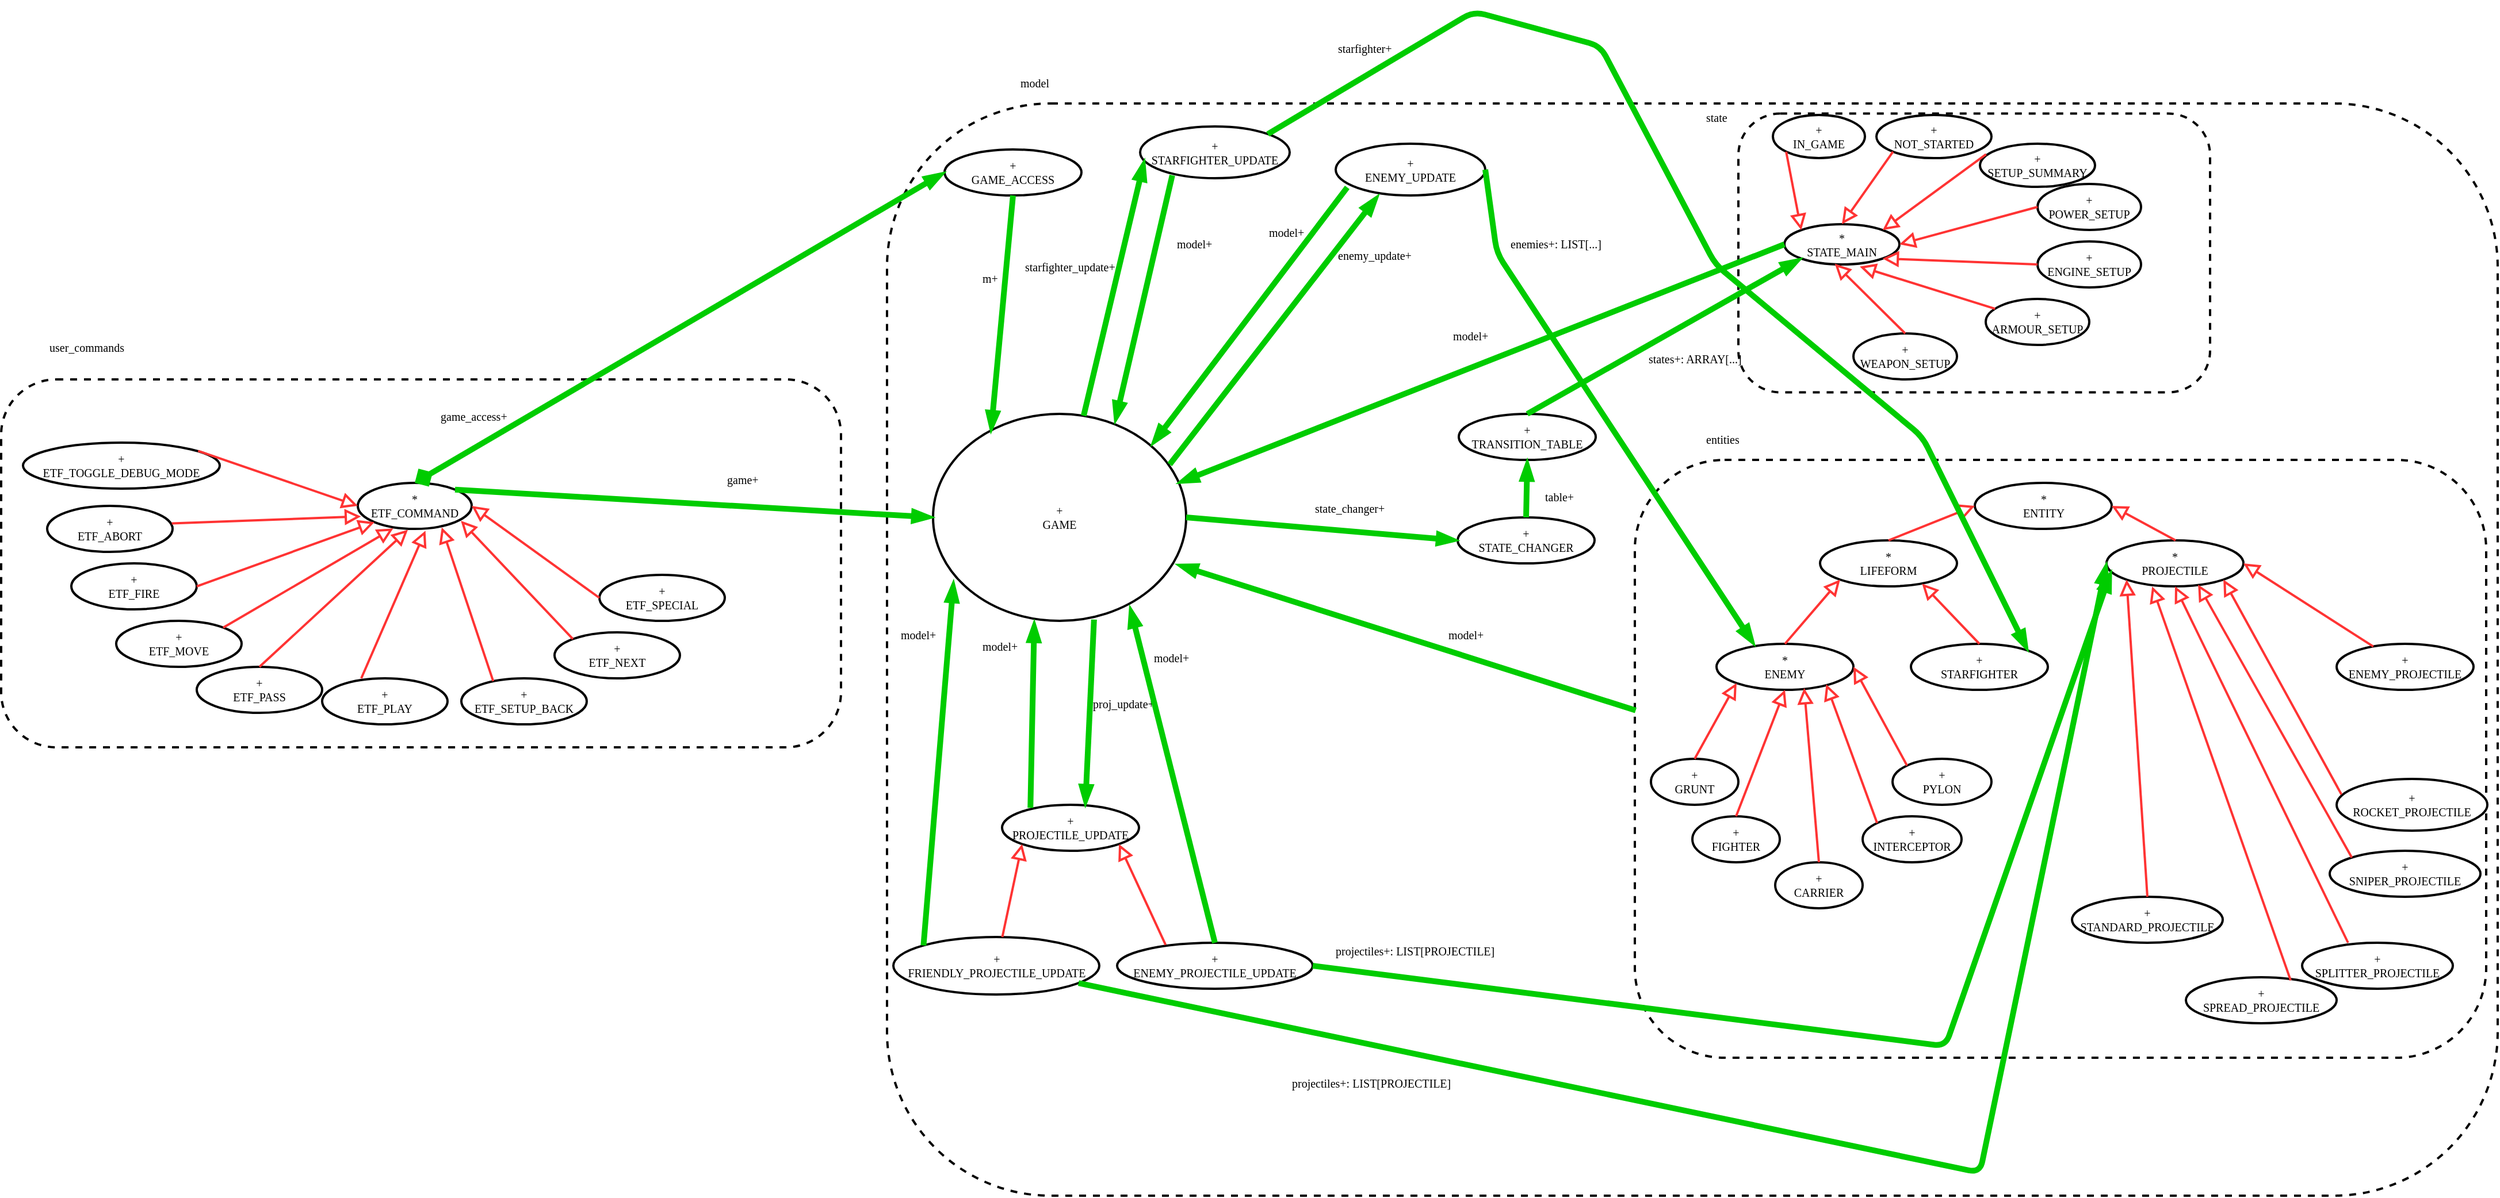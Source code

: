 <mxfile version="14.0.0" type="device"><diagram id="ReU5NcUBB_4A15FJH887" name="Page-1"><mxGraphModel dx="3156" dy="2209" grid="1" gridSize="10" guides="1" tooltips="1" connect="1" arrows="1" fold="1" page="1" pageScale="1" pageWidth="850" pageHeight="1100" math="0" shadow="0"><root><mxCell id="0"/><mxCell id="1" parent="0"/><mxCell id="oHRB5WaOVO9ByUk-o7bD-21" value="" style="rounded=1;whiteSpace=wrap;html=1;fontSize=10;dashed=1;strokeWidth=2;" vertex="1" parent="1"><mxGeometry x="-50" y="220" width="730" height="320" as="geometry"/></mxCell><mxCell id="oHRB5WaOVO9ByUk-o7bD-22" value="user_commands" style="text;html=1;fontSize=10;fontFamily=Verdena;" vertex="1" parent="1"><mxGeometry x="-10.003" y="180" width="70" height="25" as="geometry"/></mxCell><mxCell id="oHRB5WaOVO9ByUk-o7bD-1" value="*&lt;br&gt;ETF_COMMAND" style="ellipse;whiteSpace=wrap;html=1;rounded=1;fontSize=10;fontFamily=Verdena;strokeWidth=2;" vertex="1" parent="1"><mxGeometry x="260" y="310" width="99" height="40" as="geometry"/></mxCell><mxCell id="oHRB5WaOVO9ByUk-o7bD-2" value="+&lt;br&gt;ETF_ABORT" style="ellipse;whiteSpace=wrap;html=1;rounded=1;fontSize=10;fontFamily=Verdena;strokeWidth=2;" vertex="1" parent="1"><mxGeometry x="-10" y="330" width="109" height="40" as="geometry"/></mxCell><mxCell id="oHRB5WaOVO9ByUk-o7bD-3" value="+&lt;br&gt;ETF_FIRE" style="ellipse;whiteSpace=wrap;html=1;rounded=1;fontSize=10;fontFamily=Verdena;strokeWidth=2;" vertex="1" parent="1"><mxGeometry x="11" y="380" width="109" height="40" as="geometry"/></mxCell><mxCell id="oHRB5WaOVO9ByUk-o7bD-4" value="+&lt;br&gt;ETF_MOVE" style="ellipse;whiteSpace=wrap;html=1;rounded=1;fontSize=10;fontFamily=Verdena;strokeWidth=2;" vertex="1" parent="1"><mxGeometry x="50" y="430" width="109" height="40" as="geometry"/></mxCell><mxCell id="oHRB5WaOVO9ByUk-o7bD-5" value="+&lt;br&gt;ETF_PASS" style="ellipse;whiteSpace=wrap;html=1;rounded=1;fontSize=10;fontFamily=Verdena;strokeWidth=2;" vertex="1" parent="1"><mxGeometry x="120" y="470" width="109" height="40" as="geometry"/></mxCell><mxCell id="oHRB5WaOVO9ByUk-o7bD-6" value="+&lt;br&gt;ETF_PLAY" style="ellipse;whiteSpace=wrap;html=1;rounded=1;fontSize=10;fontFamily=Verdena;strokeWidth=2;" vertex="1" parent="1"><mxGeometry x="229" y="480" width="109" height="40" as="geometry"/></mxCell><mxCell id="oHRB5WaOVO9ByUk-o7bD-7" value="+&lt;br&gt;ETF_SETUP_BACK" style="ellipse;whiteSpace=wrap;html=1;rounded=1;fontSize=10;fontFamily=Verdena;strokeWidth=2;" vertex="1" parent="1"><mxGeometry x="350" y="480" width="109" height="40" as="geometry"/></mxCell><mxCell id="oHRB5WaOVO9ByUk-o7bD-8" value="+&lt;br&gt;ETF_NEXT" style="ellipse;whiteSpace=wrap;html=1;rounded=1;fontSize=10;fontFamily=Verdena;strokeWidth=2;" vertex="1" parent="1"><mxGeometry x="431" y="440" width="109" height="40" as="geometry"/></mxCell><mxCell id="oHRB5WaOVO9ByUk-o7bD-9" value="+&lt;br&gt;ETF_SPECIAL" style="ellipse;whiteSpace=wrap;html=1;rounded=1;fontSize=10;fontFamily=Verdena;strokeWidth=2;" vertex="1" parent="1"><mxGeometry x="470" y="390" width="109" height="40" as="geometry"/></mxCell><mxCell id="oHRB5WaOVO9ByUk-o7bD-10" value="+&lt;br&gt;ETF_TOGGLE_DEBUG_MODE" style="ellipse;whiteSpace=wrap;html=1;rounded=1;fontSize=10;fontFamily=Verdena;strokeWidth=2;" vertex="1" parent="1"><mxGeometry x="-31" y="275" width="171" height="40" as="geometry"/></mxCell><mxCell id="oHRB5WaOVO9ByUk-o7bD-11" value="" style="endArrow=block;html=1;strokeColor=#FF3333;strokeWidth=2;endFill=0;endSize=9;entryX=0;entryY=0.5;entryDx=0;entryDy=0;exitX=0.89;exitY=0.18;exitDx=0;exitDy=0;exitPerimeter=0;" edge="1" parent="1" source="oHRB5WaOVO9ByUk-o7bD-10" target="oHRB5WaOVO9ByUk-o7bD-1"><mxGeometry width="50" height="50" relative="1" as="geometry"><mxPoint x="110" y="310" as="sourcePoint"/><mxPoint x="110" y="250" as="targetPoint"/></mxGeometry></mxCell><mxCell id="oHRB5WaOVO9ByUk-o7bD-12" value="" style="endArrow=block;html=1;strokeColor=#FF3333;strokeWidth=2;endFill=0;endSize=9;entryX=0.028;entryY=0.73;entryDx=0;entryDy=0;entryPerimeter=0;exitX=0.994;exitY=0.38;exitDx=0;exitDy=0;exitPerimeter=0;" edge="1" parent="1" source="oHRB5WaOVO9ByUk-o7bD-2" target="oHRB5WaOVO9ByUk-o7bD-1"><mxGeometry width="50" height="50" relative="1" as="geometry"><mxPoint x="80" y="370" as="sourcePoint"/><mxPoint x="270" y="340" as="targetPoint"/></mxGeometry></mxCell><mxCell id="oHRB5WaOVO9ByUk-o7bD-13" value="" style="endArrow=block;html=1;strokeColor=#FF3333;strokeWidth=2;endFill=0;endSize=9;entryX=0;entryY=1;entryDx=0;entryDy=0;exitX=1;exitY=0.5;exitDx=0;exitDy=0;" edge="1" parent="1" source="oHRB5WaOVO9ByUk-o7bD-3" target="oHRB5WaOVO9ByUk-o7bD-1"><mxGeometry width="50" height="50" relative="1" as="geometry"><mxPoint x="130" y="330" as="sourcePoint"/><mxPoint x="280" y="350" as="targetPoint"/></mxGeometry></mxCell><mxCell id="oHRB5WaOVO9ByUk-o7bD-14" value="" style="endArrow=block;html=1;strokeColor=#FF3333;strokeWidth=2;endFill=0;endSize=9;entryX=0.311;entryY=0.99;entryDx=0;entryDy=0;exitX=1;exitY=0;exitDx=0;exitDy=0;entryPerimeter=0;" edge="1" parent="1" source="oHRB5WaOVO9ByUk-o7bD-4" target="oHRB5WaOVO9ByUk-o7bD-1"><mxGeometry width="50" height="50" relative="1" as="geometry"><mxPoint x="140" y="340" as="sourcePoint"/><mxPoint x="290" y="360" as="targetPoint"/></mxGeometry></mxCell><mxCell id="oHRB5WaOVO9ByUk-o7bD-15" value="" style="endArrow=block;html=1;strokeColor=#FF3333;strokeWidth=2;endFill=0;endSize=9;entryX=0.44;entryY=1.02;entryDx=0;entryDy=0;exitX=0.5;exitY=0;exitDx=0;exitDy=0;entryPerimeter=0;" edge="1" parent="1" source="oHRB5WaOVO9ByUk-o7bD-5" target="oHRB5WaOVO9ByUk-o7bD-1"><mxGeometry width="50" height="50" relative="1" as="geometry"><mxPoint x="150" y="350" as="sourcePoint"/><mxPoint x="300" y="370" as="targetPoint"/></mxGeometry></mxCell><mxCell id="oHRB5WaOVO9ByUk-o7bD-16" value="" style="endArrow=block;html=1;strokeColor=#FF3333;strokeWidth=2;endFill=0;endSize=9;entryX=0.594;entryY=1.04;entryDx=0;entryDy=0;exitX=0.312;exitY=0;exitDx=0;exitDy=0;exitPerimeter=0;entryPerimeter=0;" edge="1" parent="1" source="oHRB5WaOVO9ByUk-o7bD-6" target="oHRB5WaOVO9ByUk-o7bD-1"><mxGeometry width="50" height="50" relative="1" as="geometry"><mxPoint x="160" y="360" as="sourcePoint"/><mxPoint x="310" y="380" as="targetPoint"/></mxGeometry></mxCell><mxCell id="oHRB5WaOVO9ByUk-o7bD-17" value="" style="endArrow=block;html=1;strokeColor=#FF3333;strokeWidth=2;endFill=0;endSize=9;exitX=0.254;exitY=0.062;exitDx=0;exitDy=0;exitPerimeter=0;entryX=0.737;entryY=0.967;entryDx=0;entryDy=0;entryPerimeter=0;" edge="1" parent="1" source="oHRB5WaOVO9ByUk-o7bD-7" target="oHRB5WaOVO9ByUk-o7bD-1"><mxGeometry width="50" height="50" relative="1" as="geometry"><mxPoint x="170" y="370" as="sourcePoint"/><mxPoint x="320" y="390" as="targetPoint"/></mxGeometry></mxCell><mxCell id="oHRB5WaOVO9ByUk-o7bD-18" value="" style="endArrow=block;html=1;strokeColor=#FF3333;strokeWidth=2;endFill=0;endSize=9;entryX=0.905;entryY=0.824;entryDx=0;entryDy=0;exitX=0;exitY=0;exitDx=0;exitDy=0;entryPerimeter=0;" edge="1" parent="1" source="oHRB5WaOVO9ByUk-o7bD-8" target="oHRB5WaOVO9ByUk-o7bD-1"><mxGeometry width="50" height="50" relative="1" as="geometry"><mxPoint x="440" y="480" as="sourcePoint"/><mxPoint x="348.012" y="356.8" as="targetPoint"/></mxGeometry></mxCell><mxCell id="oHRB5WaOVO9ByUk-o7bD-19" value="" style="endArrow=block;html=1;strokeColor=#FF3333;strokeWidth=2;endFill=0;endSize=9;entryX=1;entryY=0.5;entryDx=0;entryDy=0;exitX=0;exitY=0.5;exitDx=0;exitDy=0;" edge="1" parent="1" source="oHRB5WaOVO9ByUk-o7bD-9" target="oHRB5WaOVO9ByUk-o7bD-1"><mxGeometry width="50" height="50" relative="1" as="geometry"><mxPoint x="450" y="490" as="sourcePoint"/><mxPoint x="358.012" y="366.8" as="targetPoint"/></mxGeometry></mxCell><mxCell id="oHRB5WaOVO9ByUk-o7bD-23" value="" style="rounded=1;whiteSpace=wrap;html=1;fontSize=10;dashed=1;strokeWidth=2;" vertex="1" parent="1"><mxGeometry x="720" y="-20" width="1400" height="950" as="geometry"/></mxCell><mxCell id="oHRB5WaOVO9ByUk-o7bD-24" value="model" style="text;html=1;fontSize=10;fontFamily=Verdena;" vertex="1" parent="1"><mxGeometry x="834.497" y="-50" width="70" height="25" as="geometry"/></mxCell><mxCell id="oHRB5WaOVO9ByUk-o7bD-25" value="+&lt;br&gt;GAME" style="ellipse;whiteSpace=wrap;html=1;rounded=1;fontSize=10;fontFamily=Verdena;strokeWidth=2;" vertex="1" parent="1"><mxGeometry x="760" y="250" width="220" height="180" as="geometry"/></mxCell><mxCell id="oHRB5WaOVO9ByUk-o7bD-26" value="+&lt;br&gt;GAME_ACCESS" style="ellipse;whiteSpace=wrap;html=1;rounded=1;fontSize=10;fontFamily=Verdena;strokeWidth=2;" vertex="1" parent="1"><mxGeometry x="770" y="20" width="119" height="40" as="geometry"/></mxCell><mxCell id="oHRB5WaOVO9ByUk-o7bD-27" value="" style="endArrow=blockThin;html=1;strokeColor=#00CC00;strokeWidth=5;endFill=1;startArrow=diamond;startFill=1;entryX=0;entryY=0.5;entryDx=0;entryDy=0;exitX=0.5;exitY=0;exitDx=0;exitDy=0;" edge="1" parent="1" source="oHRB5WaOVO9ByUk-o7bD-1" target="oHRB5WaOVO9ByUk-o7bD-26"><mxGeometry width="50" height="50" relative="1" as="geometry"><mxPoint x="390" y="325" as="sourcePoint"/><mxPoint x="490" y="325" as="targetPoint"/></mxGeometry></mxCell><mxCell id="oHRB5WaOVO9ByUk-o7bD-28" value="game_access+" style="text;html=1;fontSize=10;fontFamily=Verdena;" vertex="1" parent="1"><mxGeometry x="330" y="240" width="81" height="20" as="geometry"/></mxCell><mxCell id="oHRB5WaOVO9ByUk-o7bD-29" value="" style="endArrow=blockThin;html=1;strokeColor=#00CC00;strokeWidth=5;endFill=1;entryX=0;entryY=0.5;entryDx=0;entryDy=0;exitX=1;exitY=0;exitDx=0;exitDy=0;" edge="1" parent="1" source="oHRB5WaOVO9ByUk-o7bD-1" target="oHRB5WaOVO9ByUk-o7bD-25"><mxGeometry width="50" height="50" relative="1" as="geometry"><mxPoint x="370" y="320" as="sourcePoint"/><mxPoint x="816.52" y="218.48" as="targetPoint"/></mxGeometry></mxCell><mxCell id="oHRB5WaOVO9ByUk-o7bD-30" value="game+" style="text;html=1;fontSize=10;fontFamily=Verdena;" vertex="1" parent="1"><mxGeometry x="579" y="295" width="84" height="20" as="geometry"/></mxCell><mxCell id="oHRB5WaOVO9ByUk-o7bD-31" value="" style="endArrow=blockThin;html=1;strokeColor=#00CC00;strokeWidth=5;endFill=1;exitX=0.5;exitY=1;exitDx=0;exitDy=0;entryX=0.229;entryY=0.087;entryDx=0;entryDy=0;entryPerimeter=0;" edge="1" parent="1" source="oHRB5WaOVO9ByUk-o7bD-26" target="oHRB5WaOVO9ByUk-o7bD-25"><mxGeometry width="50" height="50" relative="1" as="geometry"><mxPoint x="870" y="210" as="sourcePoint"/><mxPoint x="870" y="250" as="targetPoint"/></mxGeometry></mxCell><mxCell id="oHRB5WaOVO9ByUk-o7bD-32" value="m+" style="text;html=1;fontSize=10;fontFamily=Verdena;" vertex="1" parent="1"><mxGeometry x="800.5" y="120" width="84" height="20" as="geometry"/></mxCell><mxCell id="oHRB5WaOVO9ByUk-o7bD-37" value="+&lt;br&gt;PROJECTILE_UPDATE" style="ellipse;whiteSpace=wrap;html=1;rounded=1;fontSize=10;fontFamily=Verdena;strokeWidth=2;" vertex="1" parent="1"><mxGeometry x="820" y="590" width="119" height="40" as="geometry"/></mxCell><mxCell id="oHRB5WaOVO9ByUk-o7bD-38" value="" style="endArrow=blockThin;html=1;strokeColor=#00CC00;strokeWidth=5;endFill=1;exitX=0.207;exitY=0.067;exitDx=0;exitDy=0;entryX=0.4;entryY=1.002;entryDx=0;entryDy=0;entryPerimeter=0;exitPerimeter=0;" edge="1" parent="1" source="oHRB5WaOVO9ByUk-o7bD-37" target="oHRB5WaOVO9ByUk-o7bD-25"><mxGeometry width="50" height="50" relative="1" as="geometry"><mxPoint x="850" y="355" as="sourcePoint"/><mxPoint x="990" y="355" as="targetPoint"/></mxGeometry></mxCell><mxCell id="oHRB5WaOVO9ByUk-o7bD-39" value="proj_update+" style="text;html=1;fontSize=10;fontFamily=Verdena;" vertex="1" parent="1"><mxGeometry x="897" y="490" width="50" height="20" as="geometry"/></mxCell><mxCell id="oHRB5WaOVO9ByUk-o7bD-41" value="model+" style="text;html=1;fontSize=10;fontFamily=Verdena;" vertex="1" parent="1"><mxGeometry x="800.5" y="440" width="34" height="20" as="geometry"/></mxCell><mxCell id="oHRB5WaOVO9ByUk-o7bD-42" value="" style="endArrow=blockThin;html=1;strokeColor=#00CC00;strokeWidth=5;endFill=1;exitX=0.636;exitY=0.994;exitDx=0;exitDy=0;entryX=0.608;entryY=0.022;entryDx=0;entryDy=0;entryPerimeter=0;exitPerimeter=0;" edge="1" parent="1" source="oHRB5WaOVO9ByUk-o7bD-25" target="oHRB5WaOVO9ByUk-o7bD-37"><mxGeometry width="50" height="50" relative="1" as="geometry"><mxPoint x="778.5" y="519.17" as="sourcePoint"/><mxPoint x="918.5" y="519.17" as="targetPoint"/></mxGeometry></mxCell><mxCell id="oHRB5WaOVO9ByUk-o7bD-44" value="+&lt;br&gt;FRIENDLY_PROJECTILE_UPDATE" style="ellipse;whiteSpace=wrap;html=1;rounded=1;fontSize=10;fontFamily=Verdena;strokeWidth=2;" vertex="1" parent="1"><mxGeometry x="725.5" y="705" width="179" height="50" as="geometry"/></mxCell><mxCell id="oHRB5WaOVO9ByUk-o7bD-47" value="" style="endArrow=block;html=1;strokeColor=#FF3333;strokeWidth=2;endFill=0;endSize=9;entryX=0;entryY=1;entryDx=0;entryDy=0;" edge="1" parent="1" source="oHRB5WaOVO9ByUk-o7bD-44" target="oHRB5WaOVO9ByUk-o7bD-37"><mxGeometry width="50" height="50" relative="1" as="geometry"><mxPoint x="810" y="550" as="sourcePoint"/><mxPoint x="810" y="490" as="targetPoint"/></mxGeometry></mxCell><mxCell id="oHRB5WaOVO9ByUk-o7bD-50" value="+&lt;br&gt;ENEMY_PROJECTILE_UPDATE" style="ellipse;whiteSpace=wrap;html=1;rounded=1;fontSize=10;fontFamily=Verdena;strokeWidth=2;" vertex="1" parent="1"><mxGeometry x="920" y="710" width="170" height="40" as="geometry"/></mxCell><mxCell id="oHRB5WaOVO9ByUk-o7bD-51" value="" style="endArrow=block;html=1;strokeColor=#FF3333;strokeWidth=2;endFill=0;endSize=9;entryX=1;entryY=1;entryDx=0;entryDy=0;exitX=0.248;exitY=0.046;exitDx=0;exitDy=0;exitPerimeter=0;" edge="1" parent="1" source="oHRB5WaOVO9ByUk-o7bD-50" target="oHRB5WaOVO9ByUk-o7bD-37"><mxGeometry width="50" height="50" relative="1" as="geometry"><mxPoint x="990" y="530" as="sourcePoint"/><mxPoint x="990" y="470" as="targetPoint"/></mxGeometry></mxCell><mxCell id="oHRB5WaOVO9ByUk-o7bD-52" value="" style="endArrow=blockThin;html=1;strokeColor=#00CC00;strokeWidth=5;endFill=1;exitX=0;exitY=0;exitDx=0;exitDy=0;entryX=0.081;entryY=0.809;entryDx=0;entryDy=0;entryPerimeter=0;" edge="1" parent="1" source="oHRB5WaOVO9ByUk-o7bD-44" target="oHRB5WaOVO9ByUk-o7bD-25"><mxGeometry width="50" height="50" relative="1" as="geometry"><mxPoint x="759.689" y="532.58" as="sourcePoint"/><mxPoint x="827.545" y="287.412" as="targetPoint"/></mxGeometry></mxCell><mxCell id="oHRB5WaOVO9ByUk-o7bD-53" value="model+" style="text;html=1;fontSize=10;fontFamily=Verdena;" vertex="1" parent="1"><mxGeometry x="730" y="430" width="30" height="20" as="geometry"/></mxCell><mxCell id="oHRB5WaOVO9ByUk-o7bD-54" value="" style="endArrow=blockThin;html=1;strokeColor=#00CC00;strokeWidth=5;endFill=1;exitX=0.5;exitY=0;exitDx=0;exitDy=0;entryX=0.778;entryY=0.932;entryDx=0;entryDy=0;entryPerimeter=0;" edge="1" parent="1" source="oHRB5WaOVO9ByUk-o7bD-50" target="oHRB5WaOVO9ByUk-o7bD-25"><mxGeometry width="50" height="50" relative="1" as="geometry"><mxPoint x="1055" y="412.08" as="sourcePoint"/><mxPoint x="1195" y="412.08" as="targetPoint"/></mxGeometry></mxCell><mxCell id="oHRB5WaOVO9ByUk-o7bD-55" value="model+" style="text;html=1;fontSize=10;fontFamily=Verdena;" vertex="1" parent="1"><mxGeometry x="950" y="450" width="40" height="20" as="geometry"/></mxCell><mxCell id="oHRB5WaOVO9ByUk-o7bD-57" value="+&lt;br&gt;STARFIGHTER_UPDATE" style="ellipse;whiteSpace=wrap;html=1;rounded=1;fontSize=10;fontFamily=Verdena;strokeWidth=2;" vertex="1" parent="1"><mxGeometry x="940" width="130" height="45" as="geometry"/></mxCell><mxCell id="oHRB5WaOVO9ByUk-o7bD-58" value="" style="endArrow=blockThin;html=1;strokeColor=#00CC00;strokeWidth=5;endFill=1;entryX=0.029;entryY=0.651;entryDx=0;entryDy=0;entryPerimeter=0;" edge="1" parent="1" source="oHRB5WaOVO9ByUk-o7bD-25" target="oHRB5WaOVO9ByUk-o7bD-57"><mxGeometry width="50" height="50" relative="1" as="geometry"><mxPoint x="934" y="265" as="sourcePoint"/><mxPoint x="1170" y="320" as="targetPoint"/></mxGeometry></mxCell><mxCell id="oHRB5WaOVO9ByUk-o7bD-59" value="starfighter_update+" style="text;html=1;fontSize=10;fontFamily=Verdena;" vertex="1" parent="1"><mxGeometry x="837.5" y="110" width="84" height="20" as="geometry"/></mxCell><mxCell id="oHRB5WaOVO9ByUk-o7bD-60" value="" style="endArrow=blockThin;html=1;strokeColor=#00CC00;strokeWidth=5;endFill=1;exitX=0.215;exitY=0.943;exitDx=0;exitDy=0;exitPerimeter=0;entryX=0.719;entryY=0.041;entryDx=0;entryDy=0;entryPerimeter=0;" edge="1" parent="1" source="oHRB5WaOVO9ByUk-o7bD-57" target="oHRB5WaOVO9ByUk-o7bD-25"><mxGeometry width="50" height="50" relative="1" as="geometry"><mxPoint x="1050" y="262.16" as="sourcePoint"/><mxPoint x="1190" y="262.16" as="targetPoint"/></mxGeometry></mxCell><mxCell id="oHRB5WaOVO9ByUk-o7bD-61" value="model+" style="text;html=1;fontSize=10;fontFamily=Verdena;" vertex="1" parent="1"><mxGeometry x="970" y="90" width="84" height="20" as="geometry"/></mxCell><mxCell id="oHRB5WaOVO9ByUk-o7bD-62" value="+&lt;br&gt;ENEMY_UPDATE" style="ellipse;whiteSpace=wrap;html=1;rounded=1;fontSize=10;fontFamily=Verdena;strokeWidth=2;" vertex="1" parent="1"><mxGeometry x="1110" y="15" width="130" height="45" as="geometry"/></mxCell><mxCell id="oHRB5WaOVO9ByUk-o7bD-63" value="" style="endArrow=blockThin;html=1;strokeColor=#00CC00;strokeWidth=5;endFill=1;exitX=0.077;exitY=0.844;exitDx=0;exitDy=0;exitPerimeter=0;entryX=0.864;entryY=0.15;entryDx=0;entryDy=0;entryPerimeter=0;" edge="1" parent="1" source="oHRB5WaOVO9ByUk-o7bD-62" target="oHRB5WaOVO9ByUk-o7bD-25"><mxGeometry width="50" height="50" relative="1" as="geometry"><mxPoint x="1180" y="275" as="sourcePoint"/><mxPoint x="1320" y="275" as="targetPoint"/></mxGeometry></mxCell><mxCell id="oHRB5WaOVO9ByUk-o7bD-64" value="model+" style="text;html=1;fontSize=10;fontFamily=Verdena;" vertex="1" parent="1"><mxGeometry x="1050" y="80" width="84" height="20" as="geometry"/></mxCell><mxCell id="oHRB5WaOVO9ByUk-o7bD-65" value="" style="endArrow=blockThin;html=1;strokeColor=#00CC00;strokeWidth=5;endFill=1;exitX=0.935;exitY=0.244;exitDx=0;exitDy=0;entryX=0.285;entryY=1;entryDx=0;entryDy=0;entryPerimeter=0;exitPerimeter=0;" edge="1" parent="1" source="oHRB5WaOVO9ByUk-o7bD-25" target="oHRB5WaOVO9ByUk-o7bD-62"><mxGeometry width="50" height="50" relative="1" as="geometry"><mxPoint x="1005" y="320" as="sourcePoint"/><mxPoint x="1145" y="320" as="targetPoint"/></mxGeometry></mxCell><mxCell id="oHRB5WaOVO9ByUk-o7bD-66" value="enemy_update+" style="text;html=1;fontSize=10;fontFamily=Verdena;" vertex="1" parent="1"><mxGeometry x="1110" y="100" width="84" height="20" as="geometry"/></mxCell><mxCell id="oHRB5WaOVO9ByUk-o7bD-67" value="" style="rounded=1;whiteSpace=wrap;html=1;fontSize=10;dashed=1;strokeWidth=2;" vertex="1" parent="1"><mxGeometry x="1460" y="-11.25" width="410" height="242.5" as="geometry"/></mxCell><mxCell id="oHRB5WaOVO9ByUk-o7bD-68" value="state" style="text;html=1;fontSize=10;fontFamily=Verdena;" vertex="1" parent="1"><mxGeometry x="1429.997" y="-20" width="70" height="25" as="geometry"/></mxCell><mxCell id="oHRB5WaOVO9ByUk-o7bD-69" value="*&lt;br&gt;STATE_MAIN" style="ellipse;whiteSpace=wrap;html=1;rounded=1;fontSize=10;fontFamily=Verdena;strokeWidth=2;" vertex="1" parent="1"><mxGeometry x="1500" y="85" width="100" height="35" as="geometry"/></mxCell><mxCell id="oHRB5WaOVO9ByUk-o7bD-70" value="+&lt;br&gt;WEAPON_SETUP" style="ellipse;whiteSpace=wrap;html=1;rounded=1;fontSize=10;fontFamily=Verdena;strokeWidth=2;" vertex="1" parent="1"><mxGeometry x="1560" y="180" width="90" height="40" as="geometry"/></mxCell><mxCell id="oHRB5WaOVO9ByUk-o7bD-72" value="+&lt;br&gt;ENGINE_SETUP" style="ellipse;whiteSpace=wrap;html=1;rounded=1;fontSize=10;fontFamily=Verdena;strokeWidth=2;" vertex="1" parent="1"><mxGeometry x="1720" y="100" width="90" height="40" as="geometry"/></mxCell><mxCell id="oHRB5WaOVO9ByUk-o7bD-73" value="+&lt;br&gt;ARMOUR_SETUP" style="ellipse;whiteSpace=wrap;html=1;rounded=1;fontSize=10;fontFamily=Verdena;strokeWidth=2;" vertex="1" parent="1"><mxGeometry x="1675" y="150" width="90" height="40" as="geometry"/></mxCell><mxCell id="oHRB5WaOVO9ByUk-o7bD-74" value="+&lt;br&gt;POWER_SETUP" style="ellipse;whiteSpace=wrap;html=1;rounded=1;fontSize=10;fontFamily=Verdena;strokeWidth=2;" vertex="1" parent="1"><mxGeometry x="1720" y="50" width="90" height="40" as="geometry"/></mxCell><mxCell id="oHRB5WaOVO9ByUk-o7bD-75" value="+&lt;br&gt;SETUP_SUMMARY" style="ellipse;whiteSpace=wrap;html=1;rounded=1;fontSize=10;fontFamily=Verdena;strokeWidth=2;" vertex="1" parent="1"><mxGeometry x="1670" y="15" width="100" height="37.5" as="geometry"/></mxCell><mxCell id="oHRB5WaOVO9ByUk-o7bD-76" value="+&lt;br&gt;NOT_STARTED" style="ellipse;whiteSpace=wrap;html=1;rounded=1;fontSize=10;fontFamily=Verdena;strokeWidth=2;" vertex="1" parent="1"><mxGeometry x="1580" y="-10" width="100" height="37.5" as="geometry"/></mxCell><mxCell id="oHRB5WaOVO9ByUk-o7bD-78" value="+&lt;br&gt;IN_GAME" style="ellipse;whiteSpace=wrap;html=1;rounded=1;fontSize=10;fontFamily=Verdena;strokeWidth=2;" vertex="1" parent="1"><mxGeometry x="1490" y="-10" width="80" height="37.5" as="geometry"/></mxCell><mxCell id="oHRB5WaOVO9ByUk-o7bD-79" value="" style="endArrow=block;html=1;strokeColor=#FF3333;strokeWidth=2;endFill=0;endSize=9;exitX=0.5;exitY=0;exitDx=0;exitDy=0;entryX=0.438;entryY=0.981;entryDx=0;entryDy=0;entryPerimeter=0;" edge="1" parent="1" source="oHRB5WaOVO9ByUk-o7bD-70" target="oHRB5WaOVO9ByUk-o7bD-69"><mxGeometry width="50" height="50" relative="1" as="geometry"><mxPoint x="1424.83" y="87.5" as="sourcePoint"/><mxPoint x="1424.83" y="27.5" as="targetPoint"/></mxGeometry></mxCell><mxCell id="oHRB5WaOVO9ByUk-o7bD-80" value="" style="endArrow=block;html=1;strokeColor=#FF3333;strokeWidth=2;endFill=0;endSize=9;entryX=0.655;entryY=1.052;entryDx=0;entryDy=0;entryPerimeter=0;" edge="1" parent="1" source="oHRB5WaOVO9ByUk-o7bD-73" target="oHRB5WaOVO9ByUk-o7bD-69"><mxGeometry width="50" height="50" relative="1" as="geometry"><mxPoint x="1440" y="106.18" as="sourcePoint"/><mxPoint x="1475" y="100" as="targetPoint"/></mxGeometry></mxCell><mxCell id="oHRB5WaOVO9ByUk-o7bD-81" value="" style="endArrow=block;html=1;strokeColor=#FF3333;strokeWidth=2;endFill=0;endSize=9;exitX=0;exitY=0.5;exitDx=0;exitDy=0;entryX=1;entryY=1;entryDx=0;entryDy=0;" edge="1" parent="1" source="oHRB5WaOVO9ByUk-o7bD-72" target="oHRB5WaOVO9ByUk-o7bD-69"><mxGeometry width="50" height="50" relative="1" as="geometry"><mxPoint x="1438.02" y="124" as="sourcePoint"/><mxPoint x="1476.7" y="78.35" as="targetPoint"/></mxGeometry></mxCell><mxCell id="oHRB5WaOVO9ByUk-o7bD-82" value="" style="endArrow=block;html=1;strokeColor=#FF3333;strokeWidth=2;endFill=0;endSize=9;exitX=0;exitY=0.5;exitDx=0;exitDy=0;entryX=1;entryY=0.5;entryDx=0;entryDy=0;" edge="1" parent="1" source="oHRB5WaOVO9ByUk-o7bD-74" target="oHRB5WaOVO9ByUk-o7bD-69"><mxGeometry width="50" height="50" relative="1" as="geometry"><mxPoint x="1457.99" y="163.68" as="sourcePoint"/><mxPoint x="1489.3" y="83.005" as="targetPoint"/></mxGeometry></mxCell><mxCell id="oHRB5WaOVO9ByUk-o7bD-83" value="" style="endArrow=block;html=1;strokeColor=#FF3333;strokeWidth=2;endFill=0;endSize=9;exitX=0.053;exitY=0.244;exitDx=0;exitDy=0;exitPerimeter=0;entryX=1;entryY=0;entryDx=0;entryDy=0;" edge="1" parent="1" source="oHRB5WaOVO9ByUk-o7bD-75" target="oHRB5WaOVO9ByUk-o7bD-69"><mxGeometry width="50" height="50" relative="1" as="geometry"><mxPoint x="1495.7" y="186.02" as="sourcePoint"/><mxPoint x="1505.7" y="86.33" as="targetPoint"/></mxGeometry></mxCell><mxCell id="oHRB5WaOVO9ByUk-o7bD-84" value="" style="endArrow=block;html=1;strokeColor=#FF3333;strokeWidth=2;endFill=0;endSize=9;exitX=0;exitY=1;exitDx=0;exitDy=0;entryX=0.5;entryY=0;entryDx=0;entryDy=0;" edge="1" parent="1" source="oHRB5WaOVO9ByUk-o7bD-76" target="oHRB5WaOVO9ByUk-o7bD-69"><mxGeometry width="50" height="50" relative="1" as="geometry"><mxPoint x="1603.6" y="128.49" as="sourcePoint"/><mxPoint x="1555.0" y="52.505" as="targetPoint"/></mxGeometry></mxCell><mxCell id="oHRB5WaOVO9ByUk-o7bD-85" value="" style="endArrow=block;html=1;strokeColor=#FF3333;strokeWidth=2;endFill=0;endSize=9;exitX=0;exitY=1;exitDx=0;exitDy=0;entryX=0;entryY=0;entryDx=0;entryDy=0;" edge="1" parent="1" source="oHRB5WaOVO9ByUk-o7bD-78" target="oHRB5WaOVO9ByUk-o7bD-69"><mxGeometry width="50" height="50" relative="1" as="geometry"><mxPoint x="1603.0" y="88.007" as="sourcePoint"/><mxPoint x="1570.0" y="39.995" as="targetPoint"/></mxGeometry></mxCell><mxCell id="oHRB5WaOVO9ByUk-o7bD-87" value="model+" style="text;html=1;fontSize=10;fontFamily=Verdena;" vertex="1" parent="1"><mxGeometry x="1210" y="170" width="84" height="20" as="geometry"/></mxCell><mxCell id="oHRB5WaOVO9ByUk-o7bD-88" value="" style="endArrow=blockThin;html=1;strokeColor=#00CC00;strokeWidth=5;endFill=1;exitX=0;exitY=0.5;exitDx=0;exitDy=0;entryX=0.968;entryY=0.334;entryDx=0;entryDy=0;entryPerimeter=0;" edge="1" parent="1" source="oHRB5WaOVO9ByUk-o7bD-69" target="oHRB5WaOVO9ByUk-o7bD-25"><mxGeometry width="50" height="50" relative="1" as="geometry"><mxPoint x="1280" y="315" as="sourcePoint"/><mxPoint x="1420" y="315" as="targetPoint"/></mxGeometry></mxCell><mxCell id="oHRB5WaOVO9ByUk-o7bD-90" value="+&lt;br&gt;STATE_CHANGER" style="ellipse;whiteSpace=wrap;html=1;rounded=1;fontSize=10;fontFamily=Verdena;strokeWidth=2;" vertex="1" parent="1"><mxGeometry x="1216" y="340.0" width="119" height="40" as="geometry"/></mxCell><mxCell id="oHRB5WaOVO9ByUk-o7bD-91" value="+&lt;br&gt;TRANSITION_TABLE" style="ellipse;whiteSpace=wrap;html=1;rounded=1;fontSize=10;fontFamily=Verdena;strokeWidth=2;" vertex="1" parent="1"><mxGeometry x="1217" y="250" width="119" height="40" as="geometry"/></mxCell><mxCell id="oHRB5WaOVO9ByUk-o7bD-92" value="" style="endArrow=blockThin;html=1;strokeColor=#00CC00;strokeWidth=5;endFill=1;entryX=0;entryY=1;entryDx=0;entryDy=0;exitX=0.5;exitY=0;exitDx=0;exitDy=0;" edge="1" parent="1" source="oHRB5WaOVO9ByUk-o7bD-91" target="oHRB5WaOVO9ByUk-o7bD-69"><mxGeometry width="50" height="50" relative="1" as="geometry"><mxPoint x="1389" y="329.17" as="sourcePoint"/><mxPoint x="1529" y="329.17" as="targetPoint"/></mxGeometry></mxCell><mxCell id="oHRB5WaOVO9ByUk-o7bD-94" value="" style="endArrow=blockThin;html=1;strokeColor=#00CC00;strokeWidth=5;endFill=1;exitX=1;exitY=0.5;exitDx=0;exitDy=0;entryX=0;entryY=0.5;entryDx=0;entryDy=0;" edge="1" parent="1" source="oHRB5WaOVO9ByUk-o7bD-25" target="oHRB5WaOVO9ByUk-o7bD-90"><mxGeometry width="50" height="50" relative="1" as="geometry"><mxPoint x="1134" y="323.34" as="sourcePoint"/><mxPoint x="1274" y="323.34" as="targetPoint"/></mxGeometry></mxCell><mxCell id="oHRB5WaOVO9ByUk-o7bD-95" value="state_changer+" style="text;html=1;fontSize=10;fontFamily=Verdena;" vertex="1" parent="1"><mxGeometry x="1090" y="320" width="84" height="20" as="geometry"/></mxCell><mxCell id="oHRB5WaOVO9ByUk-o7bD-93" value="states+: ARRAY[...]" style="text;html=1;fontSize=10;fontFamily=Verdena;" vertex="1" parent="1"><mxGeometry x="1380" y="190" width="84" height="20" as="geometry"/></mxCell><mxCell id="oHRB5WaOVO9ByUk-o7bD-97" value="" style="endArrow=blockThin;html=1;strokeColor=#00CC00;strokeWidth=5;endFill=1;exitX=0.5;exitY=0;exitDx=0;exitDy=0;entryX=0.5;entryY=1;entryDx=0;entryDy=0;" edge="1" parent="1" source="oHRB5WaOVO9ByUk-o7bD-90" target="oHRB5WaOVO9ByUk-o7bD-91"><mxGeometry width="50" height="50" relative="1" as="geometry"><mxPoint x="1310" y="329.17" as="sourcePoint"/><mxPoint x="1450" y="329.17" as="targetPoint"/></mxGeometry></mxCell><mxCell id="oHRB5WaOVO9ByUk-o7bD-98" value="table+" style="text;html=1;fontSize=10;fontFamily=Verdena;" vertex="1" parent="1"><mxGeometry x="1290" y="310" width="84" height="20" as="geometry"/></mxCell><mxCell id="oHRB5WaOVO9ByUk-o7bD-99" value="" style="rounded=1;whiteSpace=wrap;html=1;fontSize=10;dashed=1;strokeWidth=2;" vertex="1" parent="1"><mxGeometry x="1370" y="290" width="740" height="520" as="geometry"/></mxCell><mxCell id="oHRB5WaOVO9ByUk-o7bD-100" value="entities" style="text;html=1;fontSize=10;fontFamily=Verdena;" vertex="1" parent="1"><mxGeometry x="1429.997" y="260" width="70" height="25" as="geometry"/></mxCell><mxCell id="oHRB5WaOVO9ByUk-o7bD-101" value="*&lt;br&gt;ENTITY" style="ellipse;whiteSpace=wrap;html=1;rounded=1;fontSize=10;fontFamily=Verdena;strokeWidth=2;" vertex="1" parent="1"><mxGeometry x="1665.5" y="310" width="119" height="40" as="geometry"/></mxCell><mxCell id="oHRB5WaOVO9ByUk-o7bD-102" value="*&lt;br&gt;LIFEFORM" style="ellipse;whiteSpace=wrap;html=1;rounded=1;fontSize=10;fontFamily=Verdena;strokeWidth=2;" vertex="1" parent="1"><mxGeometry x="1531" y="360" width="119" height="40" as="geometry"/></mxCell><mxCell id="oHRB5WaOVO9ByUk-o7bD-103" value="*&lt;br&gt;ENEMY" style="ellipse;whiteSpace=wrap;html=1;rounded=1;fontSize=10;fontFamily=Verdena;strokeWidth=2;" vertex="1" parent="1"><mxGeometry x="1441" y="450" width="119" height="40" as="geometry"/></mxCell><mxCell id="oHRB5WaOVO9ByUk-o7bD-104" value="+&lt;br&gt;STARFIGHTER" style="ellipse;whiteSpace=wrap;html=1;rounded=1;fontSize=10;fontFamily=Verdena;strokeWidth=2;" vertex="1" parent="1"><mxGeometry x="1610" y="450" width="119" height="40" as="geometry"/></mxCell><mxCell id="oHRB5WaOVO9ByUk-o7bD-105" value="" style="endArrow=block;html=1;strokeColor=#FF3333;strokeWidth=2;endFill=0;endSize=9;exitX=0.5;exitY=0;exitDx=0;exitDy=0;entryX=0;entryY=0.5;entryDx=0;entryDy=0;" edge="1" parent="1" source="oHRB5WaOVO9ByUk-o7bD-102" target="oHRB5WaOVO9ByUk-o7bD-101"><mxGeometry width="50" height="50" relative="1" as="geometry"><mxPoint x="1629.58" y="370" as="sourcePoint"/><mxPoint x="1629.58" y="310" as="targetPoint"/></mxGeometry></mxCell><mxCell id="oHRB5WaOVO9ByUk-o7bD-106" value="" style="endArrow=block;html=1;strokeColor=#FF3333;strokeWidth=2;endFill=0;endSize=9;exitX=0.5;exitY=0;exitDx=0;exitDy=0;entryX=0;entryY=1;entryDx=0;entryDy=0;" edge="1" parent="1" source="oHRB5WaOVO9ByUk-o7bD-103" target="oHRB5WaOVO9ByUk-o7bD-102"><mxGeometry width="50" height="50" relative="1" as="geometry"><mxPoint x="1510" y="455" as="sourcePoint"/><mxPoint x="1510" y="395" as="targetPoint"/></mxGeometry></mxCell><mxCell id="oHRB5WaOVO9ByUk-o7bD-107" value="" style="endArrow=block;html=1;strokeColor=#FF3333;strokeWidth=2;endFill=0;endSize=9;exitX=0.5;exitY=0;exitDx=0;exitDy=0;entryX=0.745;entryY=0.942;entryDx=0;entryDy=0;entryPerimeter=0;" edge="1" parent="1" source="oHRB5WaOVO9ByUk-o7bD-104" target="oHRB5WaOVO9ByUk-o7bD-102"><mxGeometry width="50" height="50" relative="1" as="geometry"><mxPoint x="1690" y="460" as="sourcePoint"/><mxPoint x="1690" y="400" as="targetPoint"/></mxGeometry></mxCell><mxCell id="oHRB5WaOVO9ByUk-o7bD-108" value="+&lt;br&gt;GRUNT" style="ellipse;whiteSpace=wrap;html=1;rounded=1;fontSize=10;fontFamily=Verdena;strokeWidth=2;" vertex="1" parent="1"><mxGeometry x="1384" y="550" width="76" height="40" as="geometry"/></mxCell><mxCell id="oHRB5WaOVO9ByUk-o7bD-109" value="+&lt;br&gt;FIGHTER" style="ellipse;whiteSpace=wrap;html=1;rounded=1;fontSize=10;fontFamily=Verdena;strokeWidth=2;" vertex="1" parent="1"><mxGeometry x="1420" y="600" width="76" height="40" as="geometry"/></mxCell><mxCell id="oHRB5WaOVO9ByUk-o7bD-110" value="+&lt;br&gt;CARRIER" style="ellipse;whiteSpace=wrap;html=1;rounded=1;fontSize=10;fontFamily=Verdena;strokeWidth=2;" vertex="1" parent="1"><mxGeometry x="1492" y="640" width="76" height="40" as="geometry"/></mxCell><mxCell id="oHRB5WaOVO9ByUk-o7bD-111" value="+&lt;br&gt;INTERCEPTOR" style="ellipse;whiteSpace=wrap;html=1;rounded=1;fontSize=10;fontFamily=Verdena;strokeWidth=2;" vertex="1" parent="1"><mxGeometry x="1568" y="600" width="86" height="40" as="geometry"/></mxCell><mxCell id="oHRB5WaOVO9ByUk-o7bD-112" value="+&lt;br&gt;PYLON" style="ellipse;whiteSpace=wrap;html=1;rounded=1;fontSize=10;fontFamily=Verdena;strokeWidth=2;" vertex="1" parent="1"><mxGeometry x="1594" y="550" width="86" height="40" as="geometry"/></mxCell><mxCell id="oHRB5WaOVO9ByUk-o7bD-113" value="" style="endArrow=block;html=1;strokeColor=#FF3333;strokeWidth=2;endFill=0;endSize=9;exitX=0.5;exitY=0;exitDx=0;exitDy=0;entryX=0;entryY=1;entryDx=0;entryDy=0;" edge="1" parent="1" source="oHRB5WaOVO9ByUk-o7bD-108" target="oHRB5WaOVO9ByUk-o7bD-103"><mxGeometry width="50" height="50" relative="1" as="geometry"><mxPoint x="1410" y="540" as="sourcePoint"/><mxPoint x="1410" y="480" as="targetPoint"/></mxGeometry></mxCell><mxCell id="oHRB5WaOVO9ByUk-o7bD-114" value="" style="endArrow=block;html=1;strokeColor=#FF3333;strokeWidth=2;endFill=0;endSize=9;exitX=0.5;exitY=0;exitDx=0;exitDy=0;entryX=0.5;entryY=1;entryDx=0;entryDy=0;" edge="1" parent="1" source="oHRB5WaOVO9ByUk-o7bD-109" target="oHRB5WaOVO9ByUk-o7bD-103"><mxGeometry width="50" height="50" relative="1" as="geometry"><mxPoint x="1480" y="600" as="sourcePoint"/><mxPoint x="1480" y="540" as="targetPoint"/></mxGeometry></mxCell><mxCell id="oHRB5WaOVO9ByUk-o7bD-115" value="" style="endArrow=block;html=1;strokeColor=#FF3333;strokeWidth=2;endFill=0;endSize=9;exitX=0.5;exitY=0;exitDx=0;exitDy=0;entryX=0.64;entryY=0.963;entryDx=0;entryDy=0;entryPerimeter=0;" edge="1" parent="1" source="oHRB5WaOVO9ByUk-o7bD-110" target="oHRB5WaOVO9ByUk-o7bD-103"><mxGeometry width="50" height="50" relative="1" as="geometry"><mxPoint x="1520" y="620" as="sourcePoint"/><mxPoint x="1520" y="560" as="targetPoint"/></mxGeometry></mxCell><mxCell id="oHRB5WaOVO9ByUk-o7bD-116" value="" style="endArrow=block;html=1;strokeColor=#FF3333;strokeWidth=2;endFill=0;endSize=9;exitX=0;exitY=0;exitDx=0;exitDy=0;entryX=0.801;entryY=0.879;entryDx=0;entryDy=0;entryPerimeter=0;" edge="1" parent="1" source="oHRB5WaOVO9ByUk-o7bD-111" target="oHRB5WaOVO9ByUk-o7bD-103"><mxGeometry width="50" height="50" relative="1" as="geometry"><mxPoint x="1580" y="600" as="sourcePoint"/><mxPoint x="1580" y="540" as="targetPoint"/></mxGeometry></mxCell><mxCell id="oHRB5WaOVO9ByUk-o7bD-117" value="" style="endArrow=block;html=1;strokeColor=#FF3333;strokeWidth=2;endFill=0;endSize=9;exitX=0;exitY=0;exitDx=0;exitDy=0;entryX=1;entryY=0.5;entryDx=0;entryDy=0;" edge="1" parent="1" source="oHRB5WaOVO9ByUk-o7bD-112" target="oHRB5WaOVO9ByUk-o7bD-103"><mxGeometry width="50" height="50" relative="1" as="geometry"><mxPoint x="1604.58" y="550" as="sourcePoint"/><mxPoint x="1604.58" y="490" as="targetPoint"/></mxGeometry></mxCell><mxCell id="oHRB5WaOVO9ByUk-o7bD-118" value="*&lt;br&gt;PROJECTILE" style="ellipse;whiteSpace=wrap;html=1;rounded=1;fontSize=10;fontFamily=Verdena;strokeWidth=2;" vertex="1" parent="1"><mxGeometry x="1780" y="360" width="119" height="40" as="geometry"/></mxCell><mxCell id="oHRB5WaOVO9ByUk-o7bD-119" value="" style="endArrow=block;html=1;strokeColor=#FF3333;strokeWidth=2;endFill=0;endSize=9;entryX=1;entryY=0.5;entryDx=0;entryDy=0;" edge="1" parent="1" target="oHRB5WaOVO9ByUk-o7bD-101"><mxGeometry width="50" height="50" relative="1" as="geometry"><mxPoint x="1840" y="360" as="sourcePoint"/><mxPoint x="1840" y="300" as="targetPoint"/></mxGeometry></mxCell><mxCell id="oHRB5WaOVO9ByUk-o7bD-120" value="+&lt;br&gt;ENEMY_PROJECTILE" style="ellipse;whiteSpace=wrap;html=1;rounded=1;fontSize=10;fontFamily=Verdena;strokeWidth=2;" vertex="1" parent="1"><mxGeometry x="1980" y="450" width="119" height="40" as="geometry"/></mxCell><mxCell id="oHRB5WaOVO9ByUk-o7bD-121" value="+&lt;br&gt;STANDARD_PROJECTILE" style="ellipse;whiteSpace=wrap;html=1;rounded=1;fontSize=10;fontFamily=Verdena;strokeWidth=2;" vertex="1" parent="1"><mxGeometry x="1750" y="670" width="131" height="40" as="geometry"/></mxCell><mxCell id="oHRB5WaOVO9ByUk-o7bD-122" value="+&lt;br&gt;SPREAD_PROJECTILE" style="ellipse;whiteSpace=wrap;html=1;rounded=1;fontSize=10;fontFamily=Verdena;strokeWidth=2;" vertex="1" parent="1"><mxGeometry x="1849" y="740" width="131" height="40" as="geometry"/></mxCell><mxCell id="oHRB5WaOVO9ByUk-o7bD-123" value="+&lt;br&gt;SPLITTER_PROJECTILE" style="ellipse;whiteSpace=wrap;html=1;rounded=1;fontSize=10;fontFamily=Verdena;strokeWidth=2;" vertex="1" parent="1"><mxGeometry x="1950" y="710" width="131" height="40" as="geometry"/></mxCell><mxCell id="oHRB5WaOVO9ByUk-o7bD-124" value="+&lt;br&gt;SNIPER_PROJECTILE" style="ellipse;whiteSpace=wrap;html=1;rounded=1;fontSize=10;fontFamily=Verdena;strokeWidth=2;" vertex="1" parent="1"><mxGeometry x="1974" y="630" width="131" height="40" as="geometry"/></mxCell><mxCell id="oHRB5WaOVO9ByUk-o7bD-125" value="+&lt;br&gt;ROCKET_PROJECTILE" style="ellipse;whiteSpace=wrap;html=1;rounded=1;fontSize=10;fontFamily=Verdena;strokeWidth=2;" vertex="1" parent="1"><mxGeometry x="1980" y="567.5" width="131" height="45" as="geometry"/></mxCell><mxCell id="oHRB5WaOVO9ByUk-o7bD-126" value="" style="endArrow=block;html=1;strokeColor=#FF3333;strokeWidth=2;endFill=0;endSize=9;exitX=0.5;exitY=0;exitDx=0;exitDy=0;entryX=0;entryY=1;entryDx=0;entryDy=0;" edge="1" parent="1" source="oHRB5WaOVO9ByUk-o7bD-121" target="oHRB5WaOVO9ByUk-o7bD-118"><mxGeometry width="50" height="50" relative="1" as="geometry"><mxPoint x="1720" y="670" as="sourcePoint"/><mxPoint x="1720" y="610" as="targetPoint"/></mxGeometry></mxCell><mxCell id="oHRB5WaOVO9ByUk-o7bD-127" value="" style="endArrow=block;html=1;strokeColor=#FF3333;strokeWidth=2;endFill=0;endSize=9;exitX=0.695;exitY=0.067;exitDx=0;exitDy=0;exitPerimeter=0;entryX=0.333;entryY=1.004;entryDx=0;entryDy=0;entryPerimeter=0;" edge="1" parent="1" source="oHRB5WaOVO9ByUk-o7bD-122" target="oHRB5WaOVO9ByUk-o7bD-118"><mxGeometry width="50" height="50" relative="1" as="geometry"><mxPoint x="1750" y="710" as="sourcePoint"/><mxPoint x="1750" y="660" as="targetPoint"/></mxGeometry></mxCell><mxCell id="oHRB5WaOVO9ByUk-o7bD-130" value="" style="endArrow=block;html=1;strokeColor=#FF3333;strokeWidth=2;endFill=0;endSize=9;exitX=0.305;exitY=0;exitDx=0;exitDy=0;exitPerimeter=0;entryX=0.5;entryY=1;entryDx=0;entryDy=0;" edge="1" parent="1" source="oHRB5WaOVO9ByUk-o7bD-123" target="oHRB5WaOVO9ByUk-o7bD-118"><mxGeometry width="50" height="50" relative="1" as="geometry"><mxPoint x="1840" y="740" as="sourcePoint"/><mxPoint x="1840" y="680" as="targetPoint"/></mxGeometry></mxCell><mxCell id="oHRB5WaOVO9ByUk-o7bD-131" value="" style="endArrow=block;html=1;strokeColor=#FF3333;strokeWidth=2;endFill=0;endSize=9;exitX=0;exitY=0;exitDx=0;exitDy=0;entryX=0.669;entryY=0.963;entryDx=0;entryDy=0;entryPerimeter=0;" edge="1" parent="1" source="oHRB5WaOVO9ByUk-o7bD-124" target="oHRB5WaOVO9ByUk-o7bD-118"><mxGeometry width="50" height="50" relative="1" as="geometry"><mxPoint x="1910" y="690" as="sourcePoint"/><mxPoint x="1910" y="630" as="targetPoint"/></mxGeometry></mxCell><mxCell id="oHRB5WaOVO9ByUk-o7bD-132" value="" style="endArrow=block;html=1;strokeColor=#FF3333;strokeWidth=2;endFill=0;endSize=9;exitX=0.032;exitY=0.3;exitDx=0;exitDy=0;exitPerimeter=0;entryX=1;entryY=1;entryDx=0;entryDy=0;" edge="1" parent="1" source="oHRB5WaOVO9ByUk-o7bD-125" target="oHRB5WaOVO9ByUk-o7bD-118"><mxGeometry width="50" height="50" relative="1" as="geometry"><mxPoint x="1955.08" y="637.5" as="sourcePoint"/><mxPoint x="1955.08" y="577.5" as="targetPoint"/></mxGeometry></mxCell><mxCell id="oHRB5WaOVO9ByUk-o7bD-133" value="" style="endArrow=block;html=1;strokeColor=#FF3333;strokeWidth=2;endFill=0;endSize=9;entryX=1;entryY=0.5;entryDx=0;entryDy=0;" edge="1" parent="1" source="oHRB5WaOVO9ByUk-o7bD-120" target="oHRB5WaOVO9ByUk-o7bD-118"><mxGeometry width="50" height="50" relative="1" as="geometry"><mxPoint x="2010" y="420" as="sourcePoint"/><mxPoint x="2010" y="360" as="targetPoint"/></mxGeometry></mxCell><mxCell id="oHRB5WaOVO9ByUk-o7bD-134" value="" style="endArrow=blockThin;html=1;strokeColor=#00CC00;strokeWidth=5;endFill=1;entryX=0.964;entryY=0.728;entryDx=0;entryDy=0;entryPerimeter=0;exitX=0.001;exitY=0.419;exitDx=0;exitDy=0;exitPerimeter=0;" edge="1" parent="1" source="oHRB5WaOVO9ByUk-o7bD-99" target="oHRB5WaOVO9ByUk-o7bD-25"><mxGeometry width="50" height="50" relative="1" as="geometry"><mxPoint x="1280" y="485" as="sourcePoint"/><mxPoint x="1420" y="485" as="targetPoint"/></mxGeometry></mxCell><mxCell id="oHRB5WaOVO9ByUk-o7bD-135" value="model+" style="text;html=1;fontSize=10;fontFamily=Verdena;" vertex="1" parent="1"><mxGeometry x="1206" y="430" width="84" height="20" as="geometry"/></mxCell><mxCell id="oHRB5WaOVO9ByUk-o7bD-136" value="" style="endArrow=blockThin;html=1;strokeColor=#00CC00;strokeWidth=5;endFill=1;exitX=1;exitY=0.5;exitDx=0;exitDy=0;entryX=0.277;entryY=0.025;entryDx=0;entryDy=0;entryPerimeter=0;" edge="1" parent="1" source="oHRB5WaOVO9ByUk-o7bD-62" target="oHRB5WaOVO9ByUk-o7bD-103"><mxGeometry width="50" height="50" relative="1" as="geometry"><mxPoint x="1260" y="13.75" as="sourcePoint"/><mxPoint x="1400" y="13.75" as="targetPoint"/><Array as="points"><mxPoint x="1250" y="110"/></Array></mxGeometry></mxCell><mxCell id="oHRB5WaOVO9ByUk-o7bD-137" value="enemies+: LIST[...]" style="text;html=1;fontSize=10;fontFamily=Verdena;" vertex="1" parent="1"><mxGeometry x="1260" y="90" width="84" height="20" as="geometry"/></mxCell><mxCell id="oHRB5WaOVO9ByUk-o7bD-138" value="" style="endArrow=blockThin;html=1;strokeColor=#00CC00;strokeWidth=5;endFill=1;exitX=1;exitY=0;exitDx=0;exitDy=0;entryX=1;entryY=0;entryDx=0;entryDy=0;" edge="1" parent="1" source="oHRB5WaOVO9ByUk-o7bD-57" target="oHRB5WaOVO9ByUk-o7bD-104"><mxGeometry width="50" height="50" relative="1" as="geometry"><mxPoint x="1070" y="-26" as="sourcePoint"/><mxPoint x="2030" y="-50" as="targetPoint"/><Array as="points"><mxPoint x="1230" y="-100"/><mxPoint x="1340" y="-70"/><mxPoint x="1440" y="120"/><mxPoint x="1620" y="270"/></Array></mxGeometry></mxCell><mxCell id="oHRB5WaOVO9ByUk-o7bD-139" value="starfighter+" style="text;html=1;fontSize=10;fontFamily=Verdena;" vertex="1" parent="1"><mxGeometry x="1110" y="-80" width="84" height="20" as="geometry"/></mxCell><mxCell id="oHRB5WaOVO9ByUk-o7bD-140" value="" style="endArrow=blockThin;html=1;strokeColor=#00CC00;strokeWidth=5;endFill=1;entryX=0.034;entryY=0.675;entryDx=0;entryDy=0;entryPerimeter=0;" edge="1" parent="1" target="oHRB5WaOVO9ByUk-o7bD-118"><mxGeometry width="50" height="50" relative="1" as="geometry"><mxPoint x="1090" y="730" as="sourcePoint"/><mxPoint x="1230" y="730" as="targetPoint"/><Array as="points"><mxPoint x="1640" y="800"/></Array></mxGeometry></mxCell><mxCell id="oHRB5WaOVO9ByUk-o7bD-141" value="projectiles+: LIST[PROJECTILE]" style="text;html=1;fontSize=10;fontFamily=Verdena;" vertex="1" parent="1"><mxGeometry x="1108" y="705" width="84" height="20" as="geometry"/></mxCell><mxCell id="oHRB5WaOVO9ByUk-o7bD-145" value="" style="endArrow=blockThin;html=1;strokeColor=#00CC00;strokeWidth=5;endFill=1;entryX=0;entryY=0.5;entryDx=0;entryDy=0;" edge="1" parent="1" source="oHRB5WaOVO9ByUk-o7bD-44" target="oHRB5WaOVO9ByUk-o7bD-118"><mxGeometry width="50" height="50" relative="1" as="geometry"><mxPoint x="994" y="885" as="sourcePoint"/><mxPoint x="1134" y="885" as="targetPoint"/><Array as="points"><mxPoint x="1670" y="910"/></Array></mxGeometry></mxCell><mxCell id="oHRB5WaOVO9ByUk-o7bD-146" value="projectiles+: LIST[PROJECTILE]" style="text;html=1;fontSize=10;fontFamily=Verdena;" vertex="1" parent="1"><mxGeometry x="1070" y="820" width="84" height="20" as="geometry"/></mxCell></root></mxGraphModel></diagram></mxfile>